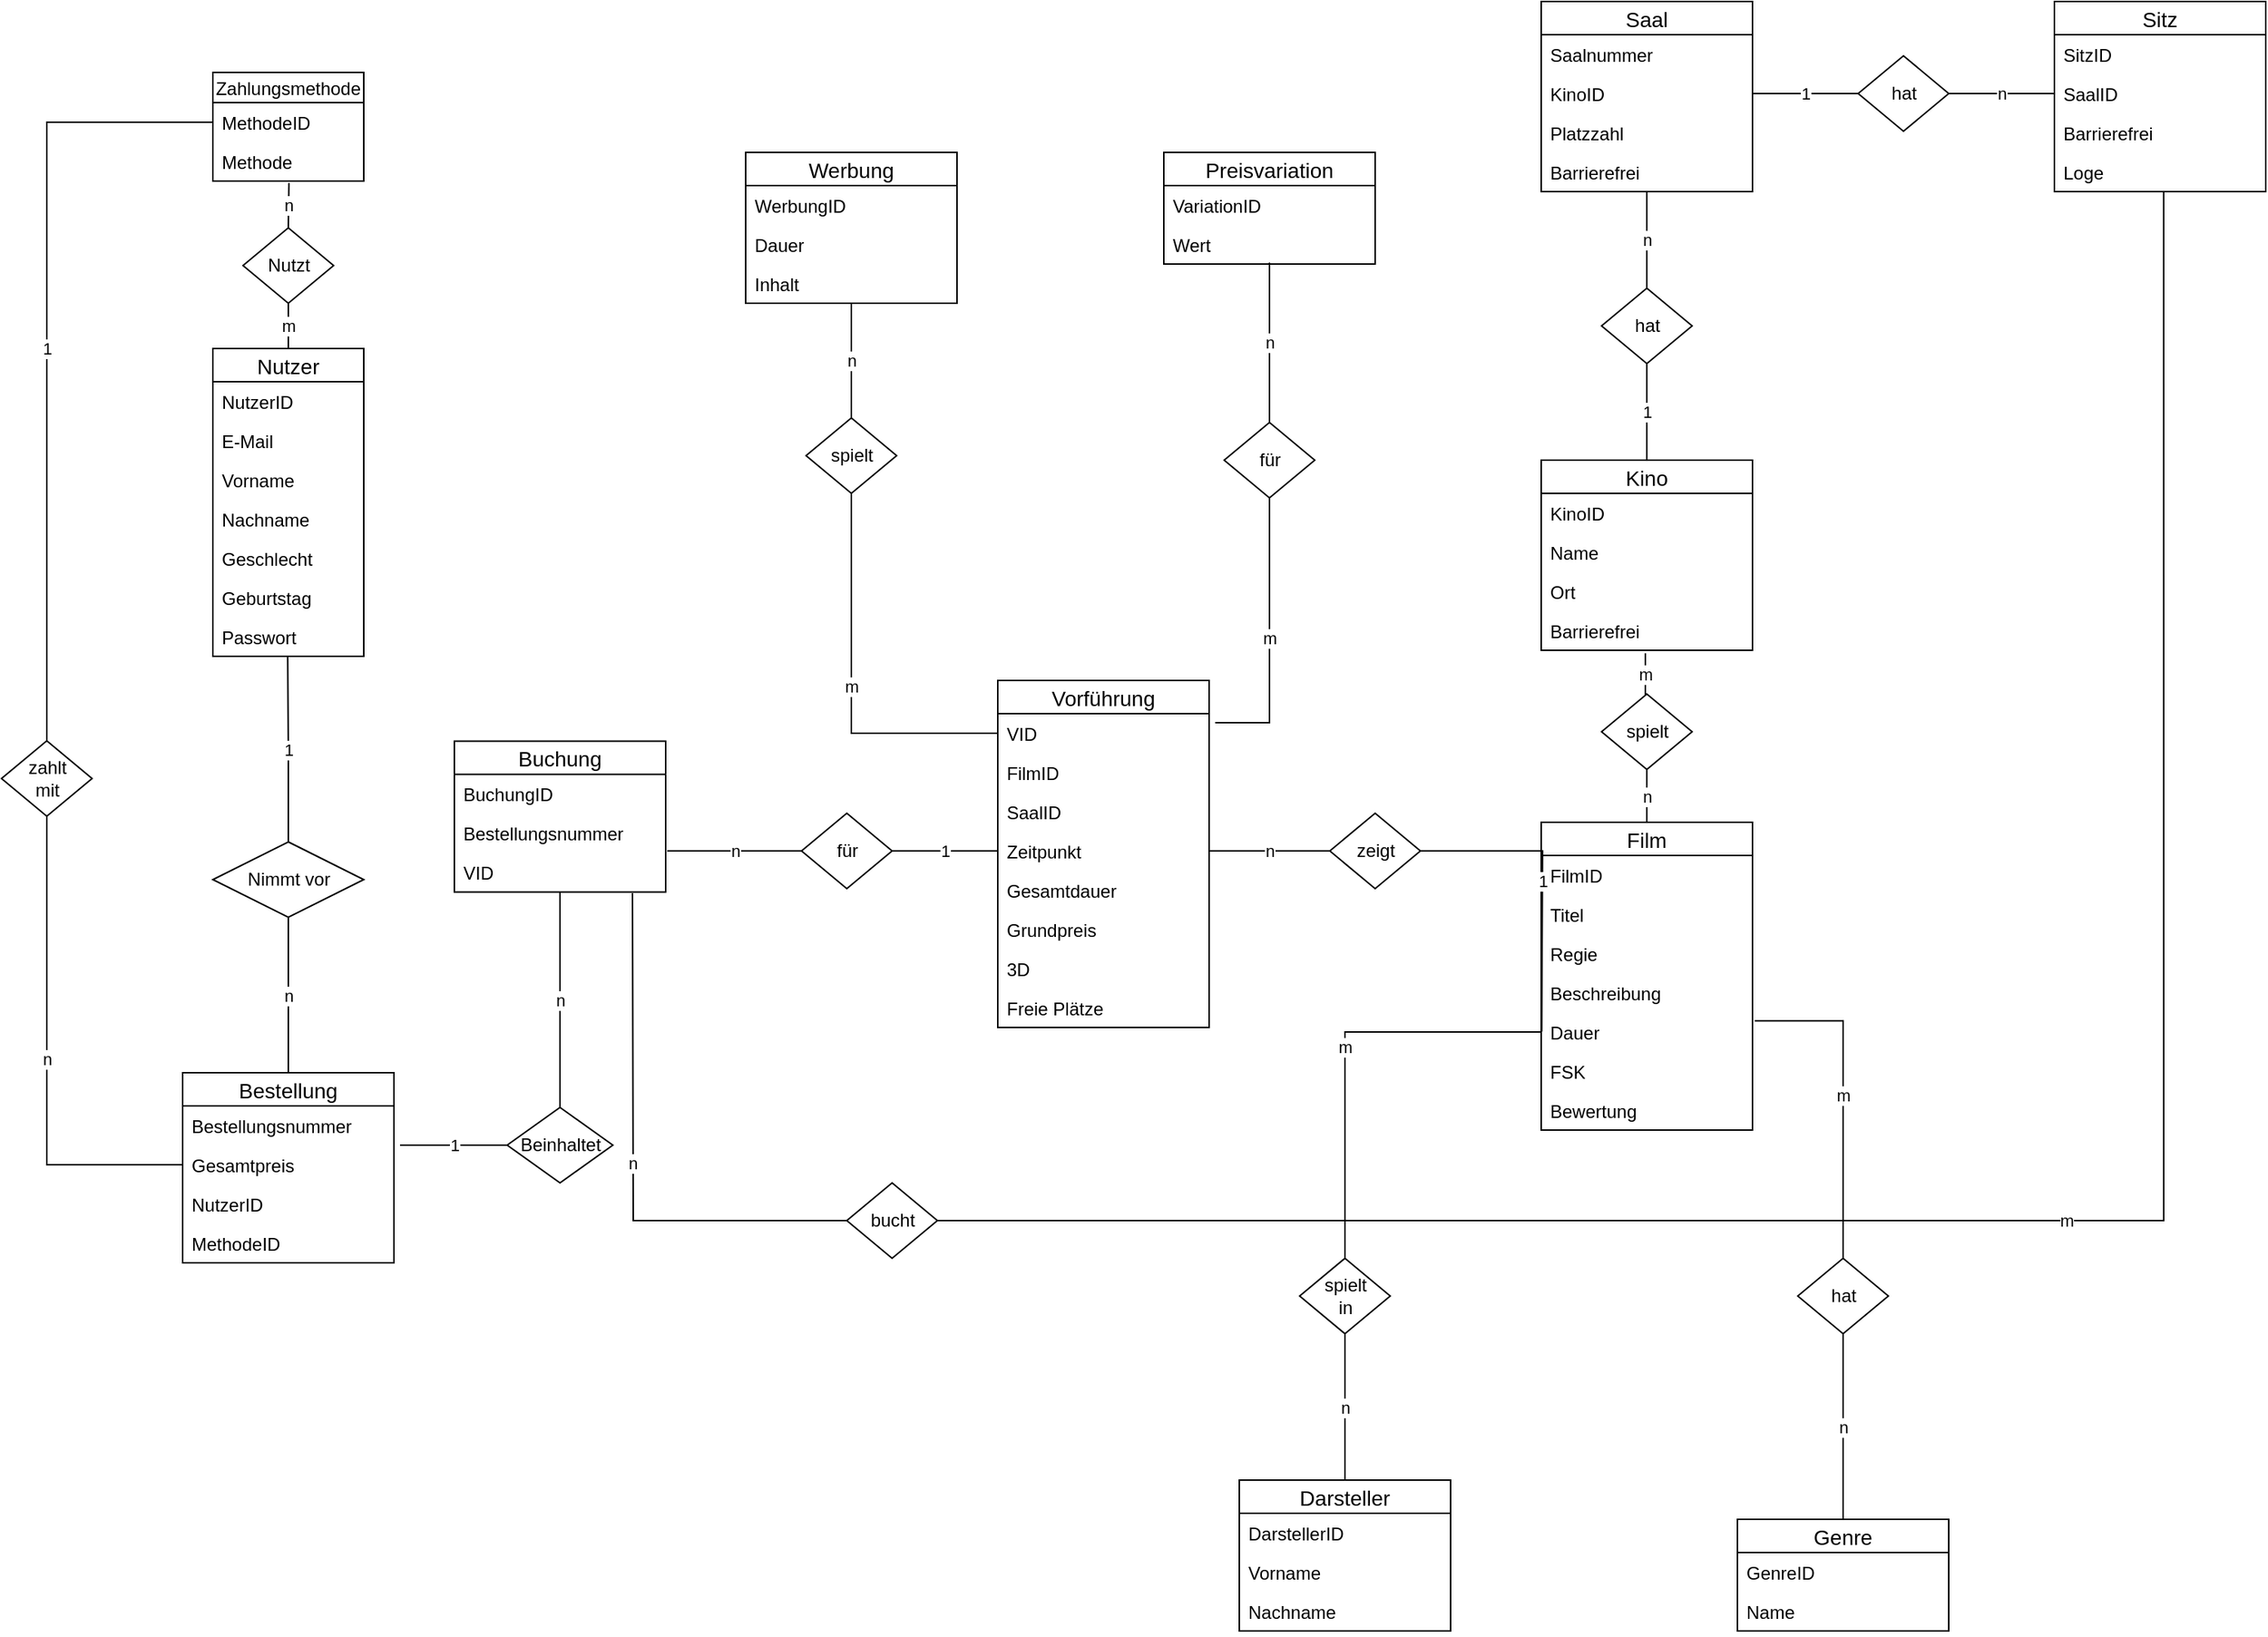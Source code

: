 <mxfile version="12.0.0" type="device" pages="1"><diagram id="WJDz2hZF4PvaoOmdjmCc" name="Page-1"><mxGraphModel dx="2483" dy="828" grid="1" gridSize="10" guides="1" tooltips="1" connect="1" arrows="1" fold="1" page="1" pageScale="1" pageWidth="827" pageHeight="1169" math="0" shadow="0"><root><mxCell id="0"/><mxCell id="1" parent="0"/><mxCell id="n-NUTjn7tb1oznhaKFMg-2" value="Nutzer" style="swimlane;fontStyle=0;childLayout=stackLayout;horizontal=1;startSize=22;fillColor=none;horizontalStack=0;resizeParent=1;resizeParentMax=0;resizeLast=0;collapsible=1;marginBottom=0;swimlaneFillColor=#ffffff;align=center;fontSize=14;html=0;" parent="1" vertex="1"><mxGeometry x="60" y="270" width="100" height="204" as="geometry"/></mxCell><mxCell id="n-NUTjn7tb1oznhaKFMg-3" value="NutzerID" style="text;strokeColor=none;fillColor=none;spacingLeft=4;spacingRight=4;overflow=hidden;rotatable=0;points=[[0,0.5],[1,0.5]];portConstraint=eastwest;fontSize=12;" parent="n-NUTjn7tb1oznhaKFMg-2" vertex="1"><mxGeometry y="22" width="100" height="26" as="geometry"/></mxCell><mxCell id="n-NUTjn7tb1oznhaKFMg-4" value="E-Mail" style="text;strokeColor=none;fillColor=none;spacingLeft=4;spacingRight=4;overflow=hidden;rotatable=0;points=[[0,0.5],[1,0.5]];portConstraint=eastwest;fontSize=12;" parent="n-NUTjn7tb1oznhaKFMg-2" vertex="1"><mxGeometry y="48" width="100" height="26" as="geometry"/></mxCell><mxCell id="n-NUTjn7tb1oznhaKFMg-6" value="Vorname" style="text;strokeColor=none;fillColor=none;spacingLeft=4;spacingRight=4;overflow=hidden;rotatable=0;points=[[0,0.5],[1,0.5]];portConstraint=eastwest;fontSize=12;html=0;" parent="n-NUTjn7tb1oznhaKFMg-2" vertex="1"><mxGeometry y="74" width="100" height="26" as="geometry"/></mxCell><mxCell id="n-NUTjn7tb1oznhaKFMg-5" value="Nachname" style="text;strokeColor=none;fillColor=none;spacingLeft=4;spacingRight=4;overflow=hidden;rotatable=0;points=[[0,0.5],[1,0.5]];portConstraint=eastwest;fontSize=12;" parent="n-NUTjn7tb1oznhaKFMg-2" vertex="1"><mxGeometry y="100" width="100" height="26" as="geometry"/></mxCell><mxCell id="n-NUTjn7tb1oznhaKFMg-7" value="Geschlecht" style="text;strokeColor=none;fillColor=none;spacingLeft=4;spacingRight=4;overflow=hidden;rotatable=0;points=[[0,0.5],[1,0.5]];portConstraint=eastwest;fontSize=12;html=0;" parent="n-NUTjn7tb1oznhaKFMg-2" vertex="1"><mxGeometry y="126" width="100" height="26" as="geometry"/></mxCell><mxCell id="n-NUTjn7tb1oznhaKFMg-9" value="Geburtstag" style="text;strokeColor=none;fillColor=none;spacingLeft=4;spacingRight=4;overflow=hidden;rotatable=0;points=[[0,0.5],[1,0.5]];portConstraint=eastwest;fontSize=12;html=0;" parent="n-NUTjn7tb1oznhaKFMg-2" vertex="1"><mxGeometry y="152" width="100" height="26" as="geometry"/></mxCell><mxCell id="n-NUTjn7tb1oznhaKFMg-8" value="Passwort" style="text;strokeColor=none;fillColor=none;spacingLeft=4;spacingRight=4;overflow=hidden;rotatable=0;points=[[0,0.5],[1,0.5]];portConstraint=eastwest;fontSize=12;html=0;" parent="n-NUTjn7tb1oznhaKFMg-2" vertex="1"><mxGeometry y="178" width="100" height="26" as="geometry"/></mxCell><mxCell id="n-NUTjn7tb1oznhaKFMg-11" value="m" style="edgeStyle=orthogonalEdgeStyle;rounded=0;orthogonalLoop=1;jettySize=auto;html=1;exitX=0.5;exitY=1;exitDx=0;exitDy=0;entryX=0.5;entryY=0;entryDx=0;entryDy=0;endArrow=none;endFill=0;" parent="1" source="n-NUTjn7tb1oznhaKFMg-10" target="n-NUTjn7tb1oznhaKFMg-2" edge="1"><mxGeometry relative="1" as="geometry"/></mxCell><mxCell id="n-NUTjn7tb1oznhaKFMg-16" value="n" style="edgeStyle=orthogonalEdgeStyle;rounded=0;orthogonalLoop=1;jettySize=auto;html=1;exitX=0.5;exitY=0;exitDx=0;exitDy=0;entryX=0.504;entryY=1.046;entryDx=0;entryDy=0;entryPerimeter=0;endArrow=none;endFill=0;" parent="1" source="n-NUTjn7tb1oznhaKFMg-10" target="n-NUTjn7tb1oznhaKFMg-15" edge="1"><mxGeometry relative="1" as="geometry"/></mxCell><mxCell id="n-NUTjn7tb1oznhaKFMg-10" value="Nutzt" style="shape=rhombus;html=1;dashed=0;whitespace=wrap;perimeter=rhombusPerimeter;" parent="1" vertex="1"><mxGeometry x="80" y="190" width="60" height="50" as="geometry"/></mxCell><mxCell id="n-NUTjn7tb1oznhaKFMg-13" value="Zahlungsmethode" style="swimlane;fontStyle=0;childLayout=stackLayout;horizontal=1;startSize=20;fillColor=#ffffff;horizontalStack=0;resizeParent=1;resizeParentMax=0;resizeLast=0;collapsible=0;marginBottom=0;swimlaneFillColor=#ffffff;html=0;" parent="1" vertex="1"><mxGeometry x="60" y="87" width="100" height="72" as="geometry"/></mxCell><mxCell id="n-NUTjn7tb1oznhaKFMg-14" value="MethodeID" style="text;strokeColor=none;fillColor=none;spacingLeft=4;spacingRight=4;overflow=hidden;rotatable=0;points=[[0,0.5],[1,0.5]];portConstraint=eastwest;fontSize=12;html=0;" parent="n-NUTjn7tb1oznhaKFMg-13" vertex="1"><mxGeometry y="20" width="100" height="26" as="geometry"/></mxCell><mxCell id="n-NUTjn7tb1oznhaKFMg-15" value="Methode" style="text;strokeColor=none;fillColor=none;spacingLeft=4;spacingRight=4;overflow=hidden;rotatable=0;points=[[0,0.5],[1,0.5]];portConstraint=eastwest;fontSize=12;html=0;" parent="n-NUTjn7tb1oznhaKFMg-13" vertex="1"><mxGeometry y="46" width="100" height="26" as="geometry"/></mxCell><mxCell id="n-NUTjn7tb1oznhaKFMg-18" value="1" style="edgeStyle=orthogonalEdgeStyle;rounded=0;orthogonalLoop=1;jettySize=auto;html=1;exitX=0.5;exitY=0;exitDx=0;exitDy=0;endArrow=none;endFill=0;entryX=0.496;entryY=1.015;entryDx=0;entryDy=0;entryPerimeter=0;" parent="1" source="n-NUTjn7tb1oznhaKFMg-17" target="n-NUTjn7tb1oznhaKFMg-8" edge="1"><mxGeometry relative="1" as="geometry"><mxPoint x="110" y="480" as="targetPoint"/></mxGeometry></mxCell><mxCell id="n-NUTjn7tb1oznhaKFMg-17" value="Nimmt vor" style="shape=rhombus;html=1;dashed=0;whitespace=wrap;perimeter=rhombusPerimeter;" parent="1" vertex="1"><mxGeometry x="60" y="597" width="100" height="50" as="geometry"/></mxCell><mxCell id="n-NUTjn7tb1oznhaKFMg-19" value="Buchung" style="swimlane;fontStyle=0;childLayout=stackLayout;horizontal=1;startSize=22;fillColor=none;horizontalStack=0;resizeParent=1;resizeParentMax=0;resizeLast=0;collapsible=1;marginBottom=0;swimlaneFillColor=#ffffff;align=center;fontSize=14;html=0;" parent="1" vertex="1"><mxGeometry x="220" y="530.2" width="140" height="100" as="geometry"/></mxCell><mxCell id="n-NUTjn7tb1oznhaKFMg-20" value="BuchungID" style="text;strokeColor=none;fillColor=none;spacingLeft=4;spacingRight=4;overflow=hidden;rotatable=0;points=[[0,0.5],[1,0.5]];portConstraint=eastwest;fontSize=12;" parent="n-NUTjn7tb1oznhaKFMg-19" vertex="1"><mxGeometry y="22" width="140" height="26" as="geometry"/></mxCell><mxCell id="Bf5lWT_Iywsizm_BHTDY-2" value="Bestellungsnummer" style="text;strokeColor=none;fillColor=none;spacingLeft=4;spacingRight=4;overflow=hidden;rotatable=0;points=[[0,0.5],[1,0.5]];portConstraint=eastwest;fontSize=12;" vertex="1" parent="n-NUTjn7tb1oznhaKFMg-19"><mxGeometry y="48" width="140" height="26" as="geometry"/></mxCell><mxCell id="n-NUTjn7tb1oznhaKFMg-22" value="VID" style="text;strokeColor=none;fillColor=none;spacingLeft=4;spacingRight=4;overflow=hidden;rotatable=0;points=[[0,0.5],[1,0.5]];portConstraint=eastwest;fontSize=12;" parent="n-NUTjn7tb1oznhaKFMg-19" vertex="1"><mxGeometry y="74" width="140" height="26" as="geometry"/></mxCell><mxCell id="n-NUTjn7tb1oznhaKFMg-34" value="n" style="edgeStyle=orthogonalEdgeStyle;rounded=0;orthogonalLoop=1;jettySize=auto;html=1;endArrow=none;endFill=0;" parent="1" source="n-NUTjn7tb1oznhaKFMg-29" target="n-NUTjn7tb1oznhaKFMg-17" edge="1"><mxGeometry relative="1" as="geometry"/></mxCell><mxCell id="n-NUTjn7tb1oznhaKFMg-29" value="Bestellung" style="swimlane;fontStyle=0;childLayout=stackLayout;horizontal=1;startSize=22;fillColor=none;horizontalStack=0;resizeParent=1;resizeParentMax=0;resizeLast=0;collapsible=1;marginBottom=0;swimlaneFillColor=#ffffff;align=center;fontSize=14;html=0;" parent="1" vertex="1"><mxGeometry x="40" y="750" width="140" height="126" as="geometry"/></mxCell><mxCell id="n-NUTjn7tb1oznhaKFMg-30" value="Bestellungsnummer" style="text;strokeColor=none;fillColor=none;spacingLeft=4;spacingRight=4;overflow=hidden;rotatable=0;points=[[0,0.5],[1,0.5]];portConstraint=eastwest;fontSize=12;" parent="n-NUTjn7tb1oznhaKFMg-29" vertex="1"><mxGeometry y="22" width="140" height="26" as="geometry"/></mxCell><mxCell id="n-NUTjn7tb1oznhaKFMg-31" value="Gesamtpreis" style="text;strokeColor=none;fillColor=none;spacingLeft=4;spacingRight=4;overflow=hidden;rotatable=0;points=[[0,0.5],[1,0.5]];portConstraint=eastwest;fontSize=12;" parent="n-NUTjn7tb1oznhaKFMg-29" vertex="1"><mxGeometry y="48" width="140" height="26" as="geometry"/></mxCell><mxCell id="Bf5lWT_Iywsizm_BHTDY-1" value="NutzerID" style="text;strokeColor=none;fillColor=none;spacingLeft=4;spacingRight=4;overflow=hidden;rotatable=0;points=[[0,0.5],[1,0.5]];portConstraint=eastwest;fontSize=12;" vertex="1" parent="n-NUTjn7tb1oznhaKFMg-29"><mxGeometry y="74" width="140" height="26" as="geometry"/></mxCell><mxCell id="Bf5lWT_Iywsizm_BHTDY-11" value="MethodeID" style="text;strokeColor=none;fillColor=none;spacingLeft=4;spacingRight=4;overflow=hidden;rotatable=0;points=[[0,0.5],[1,0.5]];portConstraint=eastwest;fontSize=12;" vertex="1" parent="n-NUTjn7tb1oznhaKFMg-29"><mxGeometry y="100" width="140" height="26" as="geometry"/></mxCell><mxCell id="n-NUTjn7tb1oznhaKFMg-39" value="n" style="edgeStyle=orthogonalEdgeStyle;rounded=0;orthogonalLoop=1;jettySize=auto;html=1;exitX=0.5;exitY=0;exitDx=0;exitDy=0;entryX=0.5;entryY=0.992;entryDx=0;entryDy=0;entryPerimeter=0;endArrow=none;endFill=0;" parent="1" source="n-NUTjn7tb1oznhaKFMg-33" edge="1"><mxGeometry relative="1" as="geometry"><mxPoint x="290" y="630" as="targetPoint"/></mxGeometry></mxCell><mxCell id="n-NUTjn7tb1oznhaKFMg-48" value="1" style="edgeStyle=orthogonalEdgeStyle;rounded=0;orthogonalLoop=1;jettySize=auto;html=1;endArrow=none;endFill=0;" parent="1" source="n-NUTjn7tb1oznhaKFMg-33" edge="1"><mxGeometry relative="1" as="geometry"><mxPoint x="184" y="798" as="targetPoint"/></mxGeometry></mxCell><mxCell id="n-NUTjn7tb1oznhaKFMg-33" value="Beinhaltet" style="shape=rhombus;html=1;dashed=0;whitespace=wrap;perimeter=rhombusPerimeter;" parent="1" vertex="1"><mxGeometry x="255" y="773" width="70" height="50" as="geometry"/></mxCell><mxCell id="n-NUTjn7tb1oznhaKFMg-51" value="n" style="edgeStyle=orthogonalEdgeStyle;rounded=0;orthogonalLoop=1;jettySize=auto;html=1;exitX=0;exitY=0.5;exitDx=0;exitDy=0;endArrow=none;endFill=0;entryX=0.846;entryY=1.038;entryDx=0;entryDy=0;entryPerimeter=0;" parent="1" source="n-NUTjn7tb1oznhaKFMg-49" edge="1"><mxGeometry relative="1" as="geometry"><mxPoint x="338" y="631" as="targetPoint"/></mxGeometry></mxCell><mxCell id="n-NUTjn7tb1oznhaKFMg-57" value="m" style="edgeStyle=orthogonalEdgeStyle;rounded=0;orthogonalLoop=1;jettySize=auto;html=1;exitX=1;exitY=0.5;exitDx=0;exitDy=0;entryX=0.517;entryY=0.985;entryDx=0;entryDy=0;entryPerimeter=0;endArrow=none;endFill=0;" parent="1" source="n-NUTjn7tb1oznhaKFMg-49" target="n-NUTjn7tb1oznhaKFMg-55" edge="1"><mxGeometry relative="1" as="geometry"/></mxCell><mxCell id="n-NUTjn7tb1oznhaKFMg-49" value="bucht" style="shape=rhombus;html=1;dashed=0;whitespace=wrap;perimeter=rhombusPerimeter;" parent="1" vertex="1"><mxGeometry x="480" y="823" width="60" height="50" as="geometry"/></mxCell><mxCell id="n-NUTjn7tb1oznhaKFMg-52" value="Sitz" style="swimlane;fontStyle=0;childLayout=stackLayout;horizontal=1;startSize=22;fillColor=none;horizontalStack=0;resizeParent=1;resizeParentMax=0;resizeLast=0;collapsible=1;marginBottom=0;swimlaneFillColor=#ffffff;align=center;fontSize=14;html=0;" parent="1" vertex="1"><mxGeometry x="1280" y="40" width="140" height="126" as="geometry"/></mxCell><mxCell id="n-NUTjn7tb1oznhaKFMg-53" value="SitzID" style="text;strokeColor=none;fillColor=none;spacingLeft=4;spacingRight=4;overflow=hidden;rotatable=0;points=[[0,0.5],[1,0.5]];portConstraint=eastwest;fontSize=12;" parent="n-NUTjn7tb1oznhaKFMg-52" vertex="1"><mxGeometry y="22" width="140" height="26" as="geometry"/></mxCell><mxCell id="n-NUTjn7tb1oznhaKFMg-54" value="SaalID" style="text;strokeColor=none;fillColor=none;spacingLeft=4;spacingRight=4;overflow=hidden;rotatable=0;points=[[0,0.5],[1,0.5]];portConstraint=eastwest;fontSize=12;" parent="n-NUTjn7tb1oznhaKFMg-52" vertex="1"><mxGeometry y="48" width="140" height="26" as="geometry"/></mxCell><mxCell id="n-NUTjn7tb1oznhaKFMg-56" value="Barrierefrei" style="text;strokeColor=none;fillColor=none;spacingLeft=4;spacingRight=4;overflow=hidden;rotatable=0;points=[[0,0.5],[1,0.5]];portConstraint=eastwest;fontSize=12;html=0;" parent="n-NUTjn7tb1oznhaKFMg-52" vertex="1"><mxGeometry y="74" width="140" height="26" as="geometry"/></mxCell><mxCell id="n-NUTjn7tb1oznhaKFMg-55" value="Loge" style="text;strokeColor=none;fillColor=none;spacingLeft=4;spacingRight=4;overflow=hidden;rotatable=0;points=[[0,0.5],[1,0.5]];portConstraint=eastwest;fontSize=12;" parent="n-NUTjn7tb1oznhaKFMg-52" vertex="1"><mxGeometry y="100" width="140" height="26" as="geometry"/></mxCell><mxCell id="n-NUTjn7tb1oznhaKFMg-65" value="1" style="edgeStyle=orthogonalEdgeStyle;rounded=0;orthogonalLoop=1;jettySize=auto;html=1;exitX=0;exitY=0.5;exitDx=0;exitDy=0;endArrow=none;endFill=0;entryX=1;entryY=0.5;entryDx=0;entryDy=0;" parent="1" source="n-NUTjn7tb1oznhaKFMg-58" target="n-NUTjn7tb1oznhaKFMg-61" edge="1"><mxGeometry relative="1" as="geometry"><mxPoint x="800" y="100" as="targetPoint"/></mxGeometry></mxCell><mxCell id="n-NUTjn7tb1oznhaKFMg-66" value="n" style="edgeStyle=orthogonalEdgeStyle;rounded=0;orthogonalLoop=1;jettySize=auto;html=1;exitX=1;exitY=0.5;exitDx=0;exitDy=0;entryX=0;entryY=0.5;entryDx=0;entryDy=0;endArrow=none;endFill=0;" parent="1" source="n-NUTjn7tb1oznhaKFMg-58" target="n-NUTjn7tb1oznhaKFMg-54" edge="1"><mxGeometry relative="1" as="geometry"/></mxCell><mxCell id="n-NUTjn7tb1oznhaKFMg-58" value="hat" style="shape=rhombus;html=1;dashed=0;whitespace=wrap;perimeter=rhombusPerimeter;" parent="1" vertex="1"><mxGeometry x="1150" y="76" width="60" height="50" as="geometry"/></mxCell><mxCell id="n-NUTjn7tb1oznhaKFMg-59" value="Saal" style="swimlane;fontStyle=0;childLayout=stackLayout;horizontal=1;startSize=22;fillColor=none;horizontalStack=0;resizeParent=1;resizeParentMax=0;resizeLast=0;collapsible=1;marginBottom=0;swimlaneFillColor=#ffffff;align=center;fontSize=14;html=0;" parent="1" vertex="1"><mxGeometry x="940" y="40" width="140" height="126" as="geometry"/></mxCell><mxCell id="n-NUTjn7tb1oznhaKFMg-60" value="Saalnummer" style="text;strokeColor=none;fillColor=none;spacingLeft=4;spacingRight=4;overflow=hidden;rotatable=0;points=[[0,0.5],[1,0.5]];portConstraint=eastwest;fontSize=12;" parent="n-NUTjn7tb1oznhaKFMg-59" vertex="1"><mxGeometry y="22" width="140" height="26" as="geometry"/></mxCell><mxCell id="n-NUTjn7tb1oznhaKFMg-61" value="KinoID" style="text;strokeColor=none;fillColor=none;spacingLeft=4;spacingRight=4;overflow=hidden;rotatable=0;points=[[0,0.5],[1,0.5]];portConstraint=eastwest;fontSize=12;" parent="n-NUTjn7tb1oznhaKFMg-59" vertex="1"><mxGeometry y="48" width="140" height="26" as="geometry"/></mxCell><mxCell id="n-NUTjn7tb1oznhaKFMg-63" value="Platzzahl" style="text;strokeColor=none;fillColor=none;spacingLeft=4;spacingRight=4;overflow=hidden;rotatable=0;points=[[0,0.5],[1,0.5]];portConstraint=eastwest;fontSize=12;html=0;" parent="n-NUTjn7tb1oznhaKFMg-59" vertex="1"><mxGeometry y="74" width="140" height="26" as="geometry"/></mxCell><mxCell id="n-NUTjn7tb1oznhaKFMg-62" value="Barrierefrei" style="text;strokeColor=none;fillColor=none;spacingLeft=4;spacingRight=4;overflow=hidden;rotatable=0;points=[[0,0.5],[1,0.5]];portConstraint=eastwest;fontSize=12;" parent="n-NUTjn7tb1oznhaKFMg-59" vertex="1"><mxGeometry y="100" width="140" height="26" as="geometry"/></mxCell><mxCell id="n-NUTjn7tb1oznhaKFMg-67" value="Kino" style="swimlane;fontStyle=0;childLayout=stackLayout;horizontal=1;startSize=22;fillColor=none;horizontalStack=0;resizeParent=1;resizeParentMax=0;resizeLast=0;collapsible=1;marginBottom=0;swimlaneFillColor=#ffffff;align=center;fontSize=14;html=0;" parent="1" vertex="1"><mxGeometry x="940" y="344" width="140" height="126" as="geometry"/></mxCell><mxCell id="n-NUTjn7tb1oznhaKFMg-68" value="KinoID" style="text;strokeColor=none;fillColor=none;spacingLeft=4;spacingRight=4;overflow=hidden;rotatable=0;points=[[0,0.5],[1,0.5]];portConstraint=eastwest;fontSize=12;" parent="n-NUTjn7tb1oznhaKFMg-67" vertex="1"><mxGeometry y="22" width="140" height="26" as="geometry"/></mxCell><mxCell id="n-NUTjn7tb1oznhaKFMg-69" value="Name" style="text;strokeColor=none;fillColor=none;spacingLeft=4;spacingRight=4;overflow=hidden;rotatable=0;points=[[0,0.5],[1,0.5]];portConstraint=eastwest;fontSize=12;" parent="n-NUTjn7tb1oznhaKFMg-67" vertex="1"><mxGeometry y="48" width="140" height="26" as="geometry"/></mxCell><mxCell id="n-NUTjn7tb1oznhaKFMg-70" value="Ort" style="text;strokeColor=none;fillColor=none;spacingLeft=4;spacingRight=4;overflow=hidden;rotatable=0;points=[[0,0.5],[1,0.5]];portConstraint=eastwest;fontSize=12;html=0;" parent="n-NUTjn7tb1oznhaKFMg-67" vertex="1"><mxGeometry y="74" width="140" height="26" as="geometry"/></mxCell><mxCell id="n-NUTjn7tb1oznhaKFMg-71" value="Barrierefrei" style="text;strokeColor=none;fillColor=none;spacingLeft=4;spacingRight=4;overflow=hidden;rotatable=0;points=[[0,0.5],[1,0.5]];portConstraint=eastwest;fontSize=12;" parent="n-NUTjn7tb1oznhaKFMg-67" vertex="1"><mxGeometry y="100" width="140" height="26" as="geometry"/></mxCell><mxCell id="n-NUTjn7tb1oznhaKFMg-76" value="n" style="edgeStyle=orthogonalEdgeStyle;rounded=0;orthogonalLoop=1;jettySize=auto;html=1;exitX=0.5;exitY=0;exitDx=0;exitDy=0;entryX=0.5;entryY=0.981;entryDx=0;entryDy=0;entryPerimeter=0;endArrow=none;endFill=0;" parent="1" source="n-NUTjn7tb1oznhaKFMg-72" target="n-NUTjn7tb1oznhaKFMg-62" edge="1"><mxGeometry relative="1" as="geometry"/></mxCell><mxCell id="n-NUTjn7tb1oznhaKFMg-77" value="1" style="edgeStyle=orthogonalEdgeStyle;rounded=0;orthogonalLoop=1;jettySize=auto;html=1;exitX=0.5;exitY=1;exitDx=0;exitDy=0;entryX=0.5;entryY=0;entryDx=0;entryDy=0;endArrow=none;endFill=0;" parent="1" source="n-NUTjn7tb1oznhaKFMg-72" target="n-NUTjn7tb1oznhaKFMg-67" edge="1"><mxGeometry relative="1" as="geometry"/></mxCell><mxCell id="n-NUTjn7tb1oznhaKFMg-72" value="hat" style="shape=rhombus;html=1;dashed=0;whitespace=wrap;perimeter=rhombusPerimeter;" parent="1" vertex="1"><mxGeometry x="980" y="230" width="60" height="50" as="geometry"/></mxCell><mxCell id="n-NUTjn7tb1oznhaKFMg-78" value="Film" style="swimlane;fontStyle=0;childLayout=stackLayout;horizontal=1;startSize=22;fillColor=none;horizontalStack=0;resizeParent=1;resizeParentMax=0;resizeLast=0;collapsible=1;marginBottom=0;swimlaneFillColor=#ffffff;align=center;fontSize=14;html=0;" parent="1" vertex="1"><mxGeometry x="940" y="584" width="140" height="204" as="geometry"/></mxCell><mxCell id="n-NUTjn7tb1oznhaKFMg-79" value="FilmID" style="text;strokeColor=none;fillColor=none;spacingLeft=4;spacingRight=4;overflow=hidden;rotatable=0;points=[[0,0.5],[1,0.5]];portConstraint=eastwest;fontSize=12;" parent="n-NUTjn7tb1oznhaKFMg-78" vertex="1"><mxGeometry y="22" width="140" height="26" as="geometry"/></mxCell><mxCell id="n-NUTjn7tb1oznhaKFMg-80" value="Titel" style="text;strokeColor=none;fillColor=none;spacingLeft=4;spacingRight=4;overflow=hidden;rotatable=0;points=[[0,0.5],[1,0.5]];portConstraint=eastwest;fontSize=12;" parent="n-NUTjn7tb1oznhaKFMg-78" vertex="1"><mxGeometry y="48" width="140" height="26" as="geometry"/></mxCell><mxCell id="n-NUTjn7tb1oznhaKFMg-82" value="Regie" style="text;strokeColor=none;fillColor=none;spacingLeft=4;spacingRight=4;overflow=hidden;rotatable=0;points=[[0,0.5],[1,0.5]];portConstraint=eastwest;fontSize=12;html=0;" parent="n-NUTjn7tb1oznhaKFMg-78" vertex="1"><mxGeometry y="74" width="140" height="26" as="geometry"/></mxCell><mxCell id="n-NUTjn7tb1oznhaKFMg-85" value="Beschreibung" style="text;strokeColor=none;fillColor=none;spacingLeft=4;spacingRight=4;overflow=hidden;rotatable=0;points=[[0,0.5],[1,0.5]];portConstraint=eastwest;fontSize=12;html=0;" parent="n-NUTjn7tb1oznhaKFMg-78" vertex="1"><mxGeometry y="100" width="140" height="26" as="geometry"/></mxCell><mxCell id="n-NUTjn7tb1oznhaKFMg-83" value="Dauer" style="text;strokeColor=none;fillColor=none;spacingLeft=4;spacingRight=4;overflow=hidden;rotatable=0;points=[[0,0.5],[1,0.5]];portConstraint=eastwest;fontSize=12;html=0;" parent="n-NUTjn7tb1oznhaKFMg-78" vertex="1"><mxGeometry y="126" width="140" height="26" as="geometry"/></mxCell><mxCell id="n-NUTjn7tb1oznhaKFMg-86" value="FSK" style="text;strokeColor=none;fillColor=none;spacingLeft=4;spacingRight=4;overflow=hidden;rotatable=0;points=[[0,0.5],[1,0.5]];portConstraint=eastwest;fontSize=12;html=0;" parent="n-NUTjn7tb1oznhaKFMg-78" vertex="1"><mxGeometry y="152" width="140" height="26" as="geometry"/></mxCell><mxCell id="n-NUTjn7tb1oznhaKFMg-87" value="Bewertung" style="text;strokeColor=none;fillColor=none;spacingLeft=4;spacingRight=4;overflow=hidden;rotatable=0;points=[[0,0.5],[1,0.5]];portConstraint=eastwest;fontSize=12;html=0;" parent="n-NUTjn7tb1oznhaKFMg-78" vertex="1"><mxGeometry y="178" width="140" height="26" as="geometry"/></mxCell><mxCell id="n-NUTjn7tb1oznhaKFMg-91" value="m" style="edgeStyle=orthogonalEdgeStyle;rounded=0;orthogonalLoop=1;jettySize=auto;html=1;exitX=0.5;exitY=0;exitDx=0;exitDy=0;entryX=0.493;entryY=1.077;entryDx=0;entryDy=0;entryPerimeter=0;endArrow=none;endFill=0;" parent="1" source="n-NUTjn7tb1oznhaKFMg-89" target="n-NUTjn7tb1oznhaKFMg-71" edge="1"><mxGeometry relative="1" as="geometry"/></mxCell><mxCell id="n-NUTjn7tb1oznhaKFMg-92" value="n" style="edgeStyle=orthogonalEdgeStyle;rounded=0;orthogonalLoop=1;jettySize=auto;html=1;exitX=0.5;exitY=1;exitDx=0;exitDy=0;entryX=0.5;entryY=0;entryDx=0;entryDy=0;endArrow=none;endFill=0;" parent="1" source="n-NUTjn7tb1oznhaKFMg-89" target="n-NUTjn7tb1oznhaKFMg-78" edge="1"><mxGeometry relative="1" as="geometry"/></mxCell><mxCell id="n-NUTjn7tb1oznhaKFMg-89" value="spielt" style="shape=rhombus;html=1;dashed=0;whitespace=wrap;perimeter=rhombusPerimeter;" parent="1" vertex="1"><mxGeometry x="980" y="499" width="60" height="50" as="geometry"/></mxCell><mxCell id="n-NUTjn7tb1oznhaKFMg-93" value="Vorführung" style="swimlane;fontStyle=0;childLayout=stackLayout;horizontal=1;startSize=22;fillColor=none;horizontalStack=0;resizeParent=1;resizeParentMax=0;resizeLast=0;collapsible=1;marginBottom=0;swimlaneFillColor=#ffffff;align=center;fontSize=14;html=0;" parent="1" vertex="1"><mxGeometry x="580" y="490" width="140" height="230" as="geometry"/></mxCell><mxCell id="n-NUTjn7tb1oznhaKFMg-94" value="VID" style="text;strokeColor=none;fillColor=none;spacingLeft=4;spacingRight=4;overflow=hidden;rotatable=0;points=[[0,0.5],[1,0.5]];portConstraint=eastwest;fontSize=12;" parent="n-NUTjn7tb1oznhaKFMg-93" vertex="1"><mxGeometry y="22" width="140" height="26" as="geometry"/></mxCell><mxCell id="n-NUTjn7tb1oznhaKFMg-95" value="FilmID" style="text;strokeColor=none;fillColor=none;spacingLeft=4;spacingRight=4;overflow=hidden;rotatable=0;points=[[0,0.5],[1,0.5]];portConstraint=eastwest;fontSize=12;" parent="n-NUTjn7tb1oznhaKFMg-93" vertex="1"><mxGeometry y="48" width="140" height="26" as="geometry"/></mxCell><mxCell id="n-NUTjn7tb1oznhaKFMg-96" value="SaalID" style="text;strokeColor=none;fillColor=none;spacingLeft=4;spacingRight=4;overflow=hidden;rotatable=0;points=[[0,0.5],[1,0.5]];portConstraint=eastwest;fontSize=12;" parent="n-NUTjn7tb1oznhaKFMg-93" vertex="1"><mxGeometry y="74" width="140" height="26" as="geometry"/></mxCell><mxCell id="n-NUTjn7tb1oznhaKFMg-98" value="Zeitpunkt" style="text;strokeColor=none;fillColor=none;spacingLeft=4;spacingRight=4;overflow=hidden;rotatable=0;points=[[0,0.5],[1,0.5]];portConstraint=eastwest;fontSize=12;html=0;" parent="n-NUTjn7tb1oznhaKFMg-93" vertex="1"><mxGeometry y="100" width="140" height="26" as="geometry"/></mxCell><mxCell id="n-NUTjn7tb1oznhaKFMg-97" value="Gesamtdauer" style="text;strokeColor=none;fillColor=none;spacingLeft=4;spacingRight=4;overflow=hidden;rotatable=0;points=[[0,0.5],[1,0.5]];portConstraint=eastwest;fontSize=12;html=0;" parent="n-NUTjn7tb1oznhaKFMg-93" vertex="1"><mxGeometry y="126" width="140" height="26" as="geometry"/></mxCell><mxCell id="n-NUTjn7tb1oznhaKFMg-99" value="Grundpreis" style="text;strokeColor=none;fillColor=none;spacingLeft=4;spacingRight=4;overflow=hidden;rotatable=0;points=[[0,0.5],[1,0.5]];portConstraint=eastwest;fontSize=12;html=0;" parent="n-NUTjn7tb1oznhaKFMg-93" vertex="1"><mxGeometry y="152" width="140" height="26" as="geometry"/></mxCell><mxCell id="n-NUTjn7tb1oznhaKFMg-101" value="3D" style="text;strokeColor=none;fillColor=none;spacingLeft=4;spacingRight=4;overflow=hidden;rotatable=0;points=[[0,0.5],[1,0.5]];portConstraint=eastwest;fontSize=12;html=0;" parent="n-NUTjn7tb1oznhaKFMg-93" vertex="1"><mxGeometry y="178" width="140" height="26" as="geometry"/></mxCell><mxCell id="n-NUTjn7tb1oznhaKFMg-100" value="Freie Plätze" style="text;strokeColor=none;fillColor=none;spacingLeft=4;spacingRight=4;overflow=hidden;rotatable=0;points=[[0,0.5],[1,0.5]];portConstraint=eastwest;fontSize=12;html=0;" parent="n-NUTjn7tb1oznhaKFMg-93" vertex="1"><mxGeometry y="204" width="140" height="26" as="geometry"/></mxCell><mxCell id="n-NUTjn7tb1oznhaKFMg-103" value="n" style="edgeStyle=orthogonalEdgeStyle;rounded=0;orthogonalLoop=1;jettySize=auto;html=1;exitX=0;exitY=0.5;exitDx=0;exitDy=0;entryX=1.007;entryY=0.954;entryDx=0;entryDy=0;endArrow=none;endFill=0;entryPerimeter=0;" parent="1" source="n-NUTjn7tb1oznhaKFMg-102" edge="1"><mxGeometry relative="1" as="geometry"><mxPoint x="361" y="603" as="targetPoint"/></mxGeometry></mxCell><mxCell id="n-NUTjn7tb1oznhaKFMg-104" value="1" style="edgeStyle=orthogonalEdgeStyle;rounded=0;orthogonalLoop=1;jettySize=auto;html=1;exitX=1;exitY=0.5;exitDx=0;exitDy=0;entryX=0;entryY=0.5;entryDx=0;entryDy=0;endArrow=none;endFill=0;" parent="1" source="n-NUTjn7tb1oznhaKFMg-102" target="n-NUTjn7tb1oznhaKFMg-98" edge="1"><mxGeometry relative="1" as="geometry"/></mxCell><mxCell id="n-NUTjn7tb1oznhaKFMg-102" value="für" style="shape=rhombus;html=1;dashed=0;whitespace=wrap;perimeter=rhombusPerimeter;" parent="1" vertex="1"><mxGeometry x="450" y="578" width="60" height="50" as="geometry"/></mxCell><mxCell id="n-NUTjn7tb1oznhaKFMg-106" value="n" style="edgeStyle=orthogonalEdgeStyle;rounded=0;orthogonalLoop=1;jettySize=auto;html=1;exitX=0;exitY=0.5;exitDx=0;exitDy=0;entryX=1;entryY=0.5;entryDx=0;entryDy=0;endArrow=none;endFill=0;" parent="1" source="n-NUTjn7tb1oznhaKFMg-105" target="n-NUTjn7tb1oznhaKFMg-98" edge="1"><mxGeometry relative="1" as="geometry"/></mxCell><mxCell id="n-NUTjn7tb1oznhaKFMg-107" value="1" style="edgeStyle=orthogonalEdgeStyle;rounded=0;orthogonalLoop=1;jettySize=auto;html=1;exitX=1;exitY=0.5;exitDx=0;exitDy=0;entryX=0;entryY=0.5;entryDx=0;entryDy=0;endArrow=none;endFill=0;" parent="1" source="n-NUTjn7tb1oznhaKFMg-105" edge="1"><mxGeometry relative="1" as="geometry"><mxPoint x="940.353" y="722.706" as="targetPoint"/></mxGeometry></mxCell><mxCell id="n-NUTjn7tb1oznhaKFMg-105" value="zeigt" style="shape=rhombus;html=1;dashed=0;whitespace=wrap;perimeter=rhombusPerimeter;" parent="1" vertex="1"><mxGeometry x="800" y="578" width="60" height="50" as="geometry"/></mxCell><mxCell id="n-NUTjn7tb1oznhaKFMg-108" value="Werbung" style="swimlane;fontStyle=0;childLayout=stackLayout;horizontal=1;startSize=22;fillColor=none;horizontalStack=0;resizeParent=1;resizeParentMax=0;resizeLast=0;collapsible=1;marginBottom=0;swimlaneFillColor=#ffffff;align=center;fontSize=14;html=0;" parent="1" vertex="1"><mxGeometry x="413" y="140" width="140" height="100" as="geometry"/></mxCell><mxCell id="n-NUTjn7tb1oznhaKFMg-109" value="WerbungID" style="text;strokeColor=none;fillColor=none;spacingLeft=4;spacingRight=4;overflow=hidden;rotatable=0;points=[[0,0.5],[1,0.5]];portConstraint=eastwest;fontSize=12;" parent="n-NUTjn7tb1oznhaKFMg-108" vertex="1"><mxGeometry y="22" width="140" height="26" as="geometry"/></mxCell><mxCell id="n-NUTjn7tb1oznhaKFMg-110" value="Dauer" style="text;strokeColor=none;fillColor=none;spacingLeft=4;spacingRight=4;overflow=hidden;rotatable=0;points=[[0,0.5],[1,0.5]];portConstraint=eastwest;fontSize=12;" parent="n-NUTjn7tb1oznhaKFMg-108" vertex="1"><mxGeometry y="48" width="140" height="26" as="geometry"/></mxCell><mxCell id="n-NUTjn7tb1oznhaKFMg-111" value="Inhalt" style="text;strokeColor=none;fillColor=none;spacingLeft=4;spacingRight=4;overflow=hidden;rotatable=0;points=[[0,0.5],[1,0.5]];portConstraint=eastwest;fontSize=12;" parent="n-NUTjn7tb1oznhaKFMg-108" vertex="1"><mxGeometry y="74" width="140" height="26" as="geometry"/></mxCell><mxCell id="n-NUTjn7tb1oznhaKFMg-114" value="n" style="edgeStyle=orthogonalEdgeStyle;rounded=0;orthogonalLoop=1;jettySize=auto;html=1;exitX=0.5;exitY=0;exitDx=0;exitDy=0;entryX=0.5;entryY=1;entryDx=0;entryDy=0;entryPerimeter=0;endArrow=none;endFill=0;" parent="1" source="n-NUTjn7tb1oznhaKFMg-112" target="n-NUTjn7tb1oznhaKFMg-111" edge="1"><mxGeometry relative="1" as="geometry"/></mxCell><mxCell id="n-NUTjn7tb1oznhaKFMg-115" value="m" style="edgeStyle=orthogonalEdgeStyle;rounded=0;orthogonalLoop=1;jettySize=auto;html=1;exitX=0.5;exitY=1;exitDx=0;exitDy=0;entryX=0;entryY=0.5;entryDx=0;entryDy=0;endArrow=none;endFill=0;" parent="1" source="n-NUTjn7tb1oznhaKFMg-112" target="n-NUTjn7tb1oznhaKFMg-94" edge="1"><mxGeometry relative="1" as="geometry"/></mxCell><mxCell id="n-NUTjn7tb1oznhaKFMg-112" value="spielt" style="shape=rhombus;html=1;dashed=0;whitespace=wrap;perimeter=rhombusPerimeter;" parent="1" vertex="1"><mxGeometry x="453" y="316" width="60" height="50" as="geometry"/></mxCell><mxCell id="n-NUTjn7tb1oznhaKFMg-116" value="Preisvariation" style="swimlane;fontStyle=0;childLayout=stackLayout;horizontal=1;startSize=22;fillColor=none;horizontalStack=0;resizeParent=1;resizeParentMax=0;resizeLast=0;collapsible=1;marginBottom=0;swimlaneFillColor=#ffffff;align=center;fontSize=14;html=0;" parent="1" vertex="1"><mxGeometry x="690" y="140" width="140" height="74" as="geometry"/></mxCell><mxCell id="n-NUTjn7tb1oznhaKFMg-119" value="VariationID" style="text;strokeColor=none;fillColor=none;spacingLeft=4;spacingRight=4;overflow=hidden;rotatable=0;points=[[0,0.5],[1,0.5]];portConstraint=eastwest;fontSize=12;" parent="n-NUTjn7tb1oznhaKFMg-116" vertex="1"><mxGeometry y="22" width="140" height="26" as="geometry"/></mxCell><mxCell id="n-NUTjn7tb1oznhaKFMg-121" value="Wert" style="text;strokeColor=none;fillColor=none;spacingLeft=4;spacingRight=4;overflow=hidden;rotatable=0;points=[[0,0.5],[1,0.5]];portConstraint=eastwest;fontSize=12;html=0;" parent="n-NUTjn7tb1oznhaKFMg-116" vertex="1"><mxGeometry y="48" width="140" height="26" as="geometry"/></mxCell><mxCell id="n-NUTjn7tb1oznhaKFMg-123" value="n" style="edgeStyle=orthogonalEdgeStyle;rounded=0;orthogonalLoop=1;jettySize=auto;html=1;exitX=0.5;exitY=0;exitDx=0;exitDy=0;entryX=0.5;entryY=0.962;entryDx=0;entryDy=0;entryPerimeter=0;endArrow=none;endFill=0;" parent="1" source="n-NUTjn7tb1oznhaKFMg-122" target="n-NUTjn7tb1oznhaKFMg-121" edge="1"><mxGeometry relative="1" as="geometry"/></mxCell><mxCell id="n-NUTjn7tb1oznhaKFMg-124" value="m" style="edgeStyle=orthogonalEdgeStyle;rounded=0;orthogonalLoop=1;jettySize=auto;html=1;exitX=0.5;exitY=1;exitDx=0;exitDy=0;entryX=1.029;entryY=0.231;entryDx=0;entryDy=0;entryPerimeter=0;endArrow=none;endFill=0;" parent="1" source="n-NUTjn7tb1oznhaKFMg-122" target="n-NUTjn7tb1oznhaKFMg-94" edge="1"><mxGeometry relative="1" as="geometry"/></mxCell><mxCell id="n-NUTjn7tb1oznhaKFMg-122" value="für" style="shape=rhombus;html=1;dashed=0;whitespace=wrap;perimeter=rhombusPerimeter;" parent="1" vertex="1"><mxGeometry x="730" y="319" width="60" height="50" as="geometry"/></mxCell><mxCell id="n-NUTjn7tb1oznhaKFMg-125" value="Darsteller" style="swimlane;fontStyle=0;childLayout=stackLayout;horizontal=1;startSize=22;fillColor=none;horizontalStack=0;resizeParent=1;resizeParentMax=0;resizeLast=0;collapsible=1;marginBottom=0;swimlaneFillColor=#ffffff;align=center;fontSize=14;html=0;" parent="1" vertex="1"><mxGeometry x="740" y="1020" width="140" height="100" as="geometry"/></mxCell><mxCell id="n-NUTjn7tb1oznhaKFMg-126" value="DarstellerID" style="text;strokeColor=none;fillColor=none;spacingLeft=4;spacingRight=4;overflow=hidden;rotatable=0;points=[[0,0.5],[1,0.5]];portConstraint=eastwest;fontSize=12;" parent="n-NUTjn7tb1oznhaKFMg-125" vertex="1"><mxGeometry y="22" width="140" height="26" as="geometry"/></mxCell><mxCell id="n-NUTjn7tb1oznhaKFMg-127" value="Vorname" style="text;strokeColor=none;fillColor=none;spacingLeft=4;spacingRight=4;overflow=hidden;rotatable=0;points=[[0,0.5],[1,0.5]];portConstraint=eastwest;fontSize=12;" parent="n-NUTjn7tb1oznhaKFMg-125" vertex="1"><mxGeometry y="48" width="140" height="26" as="geometry"/></mxCell><mxCell id="n-NUTjn7tb1oznhaKFMg-128" value="Nachname" style="text;strokeColor=none;fillColor=none;spacingLeft=4;spacingRight=4;overflow=hidden;rotatable=0;points=[[0,0.5],[1,0.5]];portConstraint=eastwest;fontSize=12;" parent="n-NUTjn7tb1oznhaKFMg-125" vertex="1"><mxGeometry y="74" width="140" height="26" as="geometry"/></mxCell><mxCell id="n-NUTjn7tb1oznhaKFMg-140" value="n" style="edgeStyle=orthogonalEdgeStyle;rounded=0;orthogonalLoop=1;jettySize=auto;html=1;endArrow=none;endFill=0;entryX=0.5;entryY=1;entryDx=0;entryDy=0;" parent="1" source="n-NUTjn7tb1oznhaKFMg-129" target="n-NUTjn7tb1oznhaKFMg-134" edge="1"><mxGeometry relative="1" as="geometry"><mxPoint x="1140" y="966" as="targetPoint"/></mxGeometry></mxCell><mxCell id="n-NUTjn7tb1oznhaKFMg-129" value="Genre" style="swimlane;fontStyle=0;childLayout=stackLayout;horizontal=1;startSize=22;fillColor=none;horizontalStack=0;resizeParent=1;resizeParentMax=0;resizeLast=0;collapsible=1;marginBottom=0;swimlaneFillColor=#ffffff;align=center;fontSize=14;html=0;" parent="1" vertex="1"><mxGeometry x="1070" y="1046" width="140" height="74" as="geometry"/></mxCell><mxCell id="n-NUTjn7tb1oznhaKFMg-130" value="GenreID" style="text;strokeColor=none;fillColor=none;spacingLeft=4;spacingRight=4;overflow=hidden;rotatable=0;points=[[0,0.5],[1,0.5]];portConstraint=eastwest;fontSize=12;" parent="n-NUTjn7tb1oznhaKFMg-129" vertex="1"><mxGeometry y="22" width="140" height="26" as="geometry"/></mxCell><mxCell id="n-NUTjn7tb1oznhaKFMg-131" value="Name" style="text;strokeColor=none;fillColor=none;spacingLeft=4;spacingRight=4;overflow=hidden;rotatable=0;points=[[0,0.5],[1,0.5]];portConstraint=eastwest;fontSize=12;" parent="n-NUTjn7tb1oznhaKFMg-129" vertex="1"><mxGeometry y="48" width="140" height="26" as="geometry"/></mxCell><mxCell id="n-NUTjn7tb1oznhaKFMg-135" value="n" style="edgeStyle=orthogonalEdgeStyle;rounded=0;orthogonalLoop=1;jettySize=auto;html=1;exitX=0.5;exitY=1;exitDx=0;exitDy=0;endArrow=none;endFill=0;" parent="1" source="n-NUTjn7tb1oznhaKFMg-133" target="n-NUTjn7tb1oznhaKFMg-125" edge="1"><mxGeometry relative="1" as="geometry"/></mxCell><mxCell id="n-NUTjn7tb1oznhaKFMg-136" value="m" style="edgeStyle=orthogonalEdgeStyle;rounded=0;orthogonalLoop=1;jettySize=auto;html=1;exitX=0.5;exitY=0;exitDx=0;exitDy=0;endArrow=none;endFill=0;" parent="1" source="n-NUTjn7tb1oznhaKFMg-133" target="n-NUTjn7tb1oznhaKFMg-83" edge="1"><mxGeometry relative="1" as="geometry"/></mxCell><mxCell id="n-NUTjn7tb1oznhaKFMg-133" value="spielt&lt;br&gt;in" style="shape=rhombus;html=1;dashed=0;whitespace=wrap;perimeter=rhombusPerimeter;" parent="1" vertex="1"><mxGeometry x="780" y="873" width="60" height="50" as="geometry"/></mxCell><mxCell id="n-NUTjn7tb1oznhaKFMg-141" value="m" style="edgeStyle=orthogonalEdgeStyle;rounded=0;orthogonalLoop=1;jettySize=auto;html=1;exitX=0.5;exitY=0;exitDx=0;exitDy=0;entryX=1.011;entryY=0.217;entryDx=0;entryDy=0;entryPerimeter=0;endArrow=none;endFill=0;" parent="1" source="n-NUTjn7tb1oznhaKFMg-134" target="n-NUTjn7tb1oznhaKFMg-83" edge="1"><mxGeometry relative="1" as="geometry"/></mxCell><mxCell id="n-NUTjn7tb1oznhaKFMg-134" value="hat" style="shape=rhombus;html=1;dashed=0;whitespace=wrap;perimeter=rhombusPerimeter;" parent="1" vertex="1"><mxGeometry x="1110" y="873" width="60" height="50" as="geometry"/></mxCell><mxCell id="Bf5lWT_Iywsizm_BHTDY-9" value="1" style="edgeStyle=orthogonalEdgeStyle;rounded=0;orthogonalLoop=1;jettySize=auto;html=1;exitX=0.5;exitY=0;exitDx=0;exitDy=0;entryX=0;entryY=0.5;entryDx=0;entryDy=0;endArrow=none;endFill=0;" edge="1" parent="1" source="Bf5lWT_Iywsizm_BHTDY-4" target="n-NUTjn7tb1oznhaKFMg-14"><mxGeometry relative="1" as="geometry"/></mxCell><mxCell id="Bf5lWT_Iywsizm_BHTDY-10" value="n" style="edgeStyle=orthogonalEdgeStyle;rounded=0;orthogonalLoop=1;jettySize=auto;html=1;exitX=0.5;exitY=1;exitDx=0;exitDy=0;entryX=0;entryY=0.5;entryDx=0;entryDy=0;endArrow=none;endFill=0;" edge="1" parent="1" source="Bf5lWT_Iywsizm_BHTDY-4" target="n-NUTjn7tb1oznhaKFMg-31"><mxGeometry relative="1" as="geometry"/></mxCell><mxCell id="Bf5lWT_Iywsizm_BHTDY-4" value="zahlt&lt;br&gt;mit" style="shape=rhombus;html=1;dashed=0;whitespace=wrap;perimeter=rhombusPerimeter;" vertex="1" parent="1"><mxGeometry x="-80" y="530" width="60" height="50" as="geometry"/></mxCell></root></mxGraphModel></diagram></mxfile>